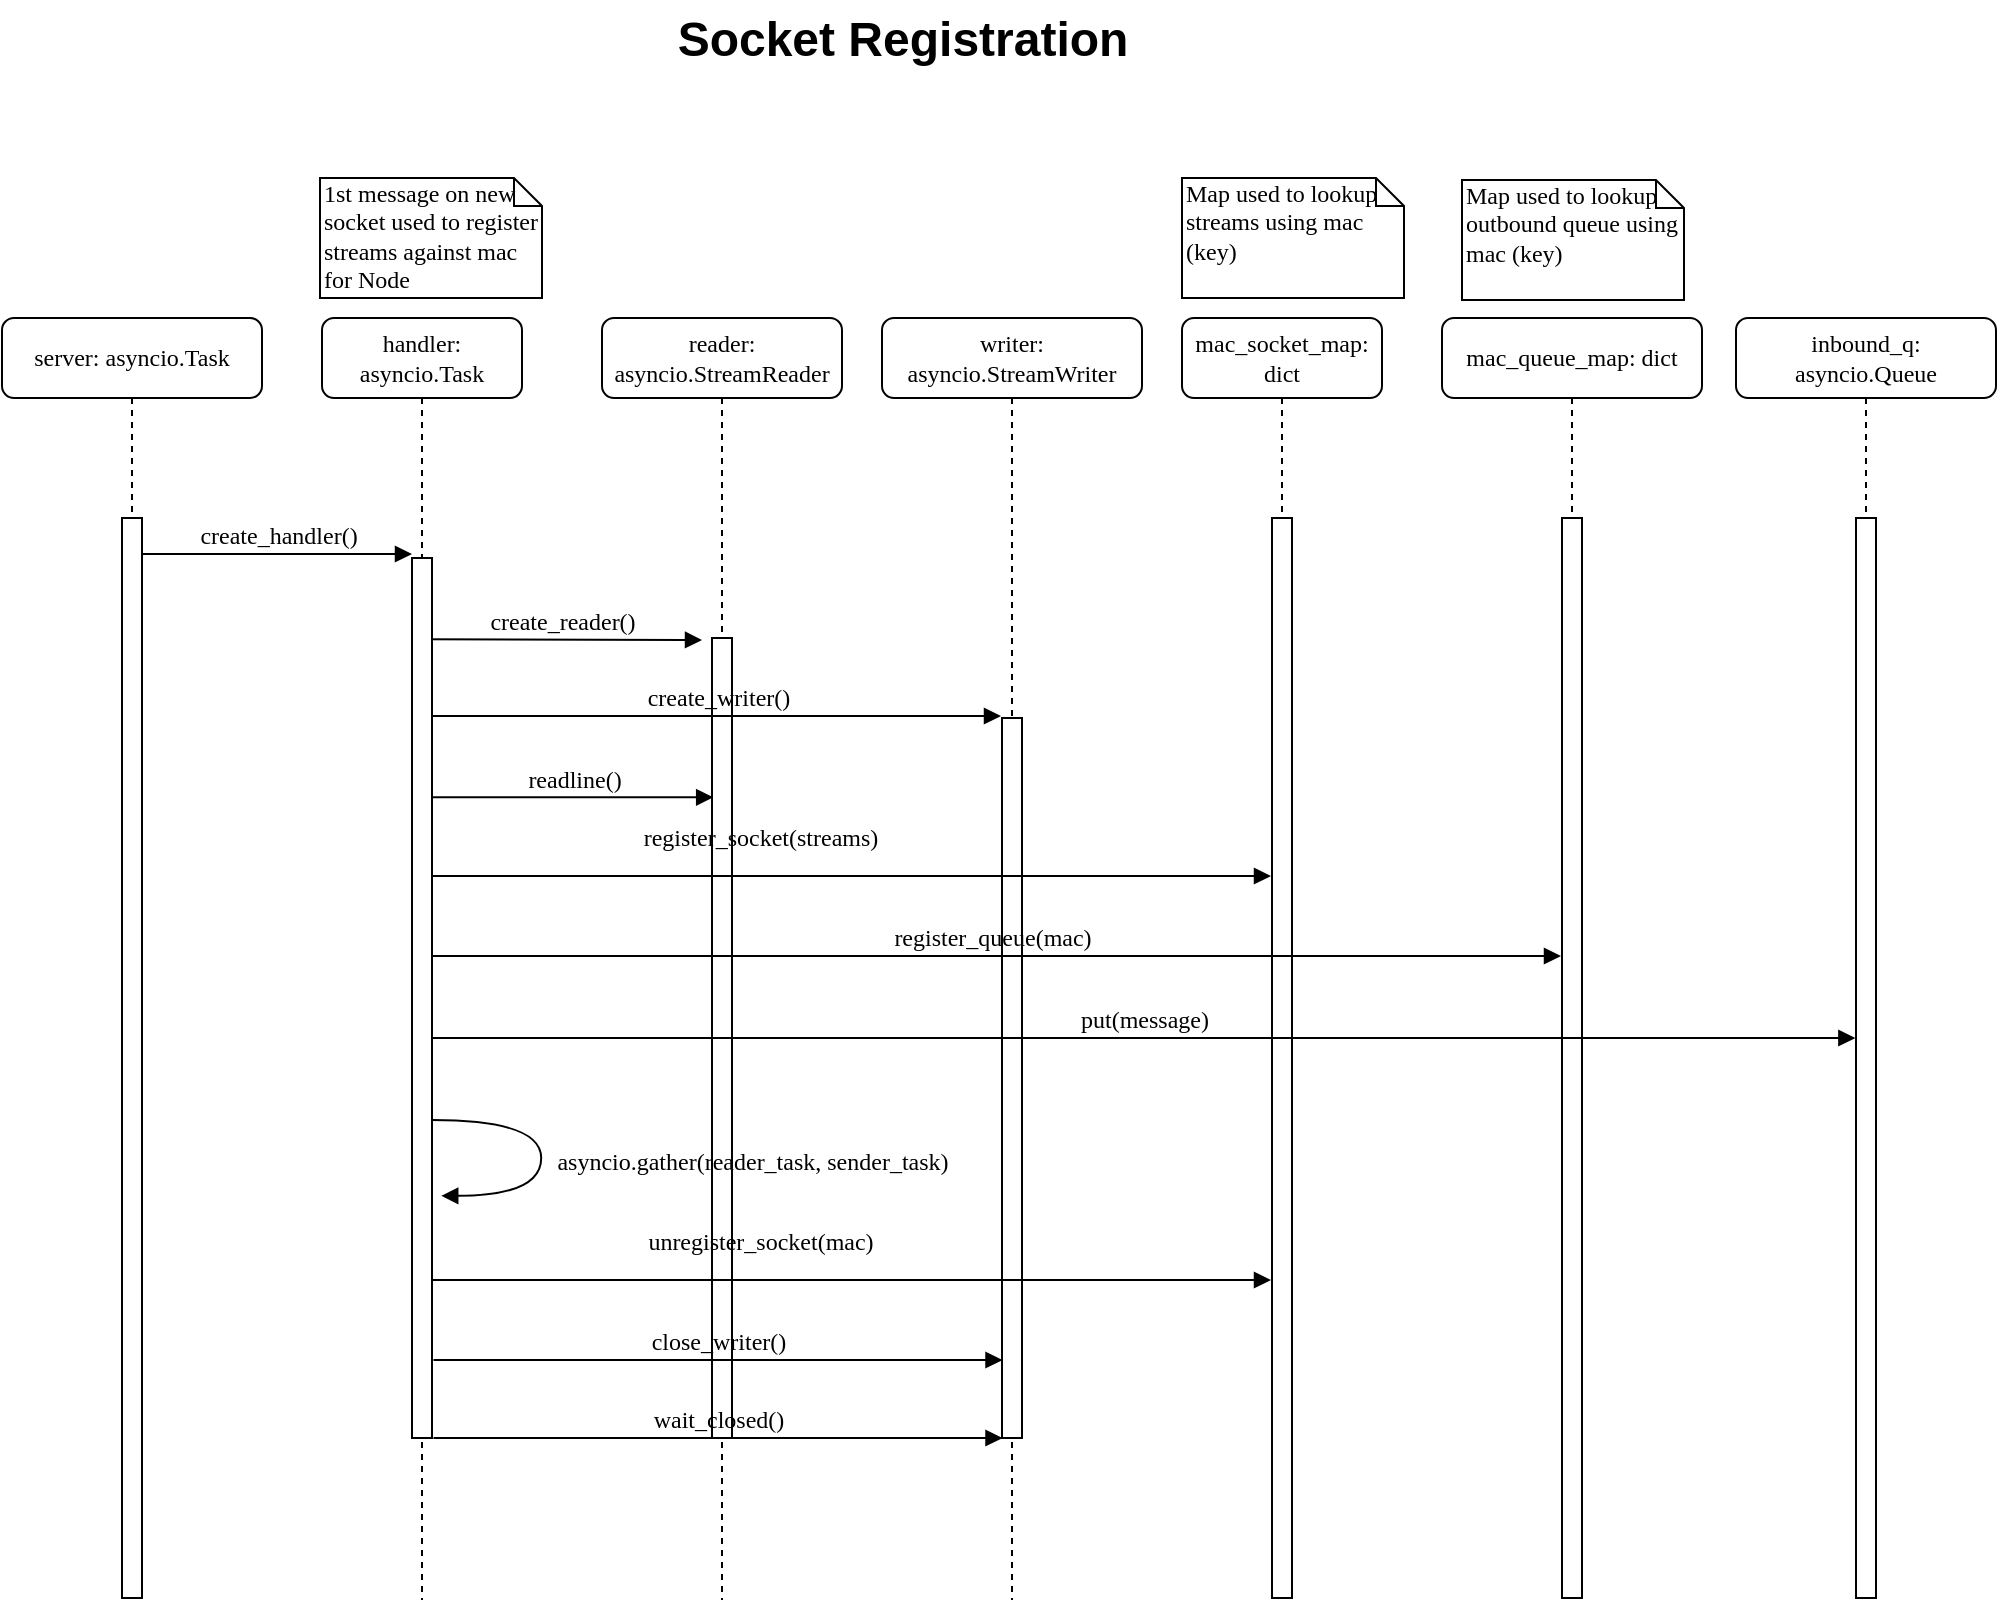 <mxfile version="27.0.9">
  <diagram name="Page-1" id="13e1069c-82ec-6db2-03f1-153e76fe0fe0">
    <mxGraphModel dx="1377" dy="833" grid="1" gridSize="10" guides="1" tooltips="1" connect="1" arrows="1" fold="1" page="1" pageScale="1" pageWidth="1169" pageHeight="827" background="none" math="0" shadow="0">
      <root>
        <mxCell id="0" />
        <mxCell id="1" parent="0" />
        <mxCell id="7baba1c4bc27f4b0-4" value="writer: asyncio.StreamWriter" style="shape=umlLifeline;perimeter=lifelinePerimeter;whiteSpace=wrap;html=1;container=1;collapsible=0;recursiveResize=0;outlineConnect=0;rounded=1;shadow=0;comic=0;labelBackgroundColor=none;strokeWidth=1;fontFamily=Verdana;fontSize=12;align=center;" parent="1" vertex="1">
          <mxGeometry x="530" y="159" width="130" height="641" as="geometry" />
        </mxCell>
        <mxCell id="7baba1c4bc27f4b0-16" value="" style="html=1;points=[];perimeter=orthogonalPerimeter;rounded=0;shadow=0;comic=0;labelBackgroundColor=none;strokeWidth=1;fontFamily=Verdana;fontSize=12;align=center;" parent="7baba1c4bc27f4b0-4" vertex="1">
          <mxGeometry x="60" y="200" width="10" height="360" as="geometry" />
        </mxCell>
        <mxCell id="7baba1c4bc27f4b0-3" value="reader: asyncio.StreamReader" style="shape=umlLifeline;perimeter=lifelinePerimeter;whiteSpace=wrap;html=1;container=1;collapsible=0;recursiveResize=0;outlineConnect=0;rounded=1;shadow=0;comic=0;labelBackgroundColor=none;strokeWidth=1;fontFamily=Verdana;fontSize=12;align=center;" parent="1" vertex="1">
          <mxGeometry x="390" y="159" width="120" height="641" as="geometry" />
        </mxCell>
        <mxCell id="7baba1c4bc27f4b0-13" value="" style="html=1;points=[];perimeter=orthogonalPerimeter;rounded=0;shadow=0;comic=0;labelBackgroundColor=none;strokeWidth=1;fontFamily=Verdana;fontSize=12;align=center;" parent="7baba1c4bc27f4b0-3" vertex="1">
          <mxGeometry x="55" y="160" width="10" height="400" as="geometry" />
        </mxCell>
        <mxCell id="7baba1c4bc27f4b0-14" value="register_socket(streams)" style="html=1;verticalAlign=bottom;endArrow=block;labelBackgroundColor=none;fontFamily=Verdana;fontSize=12;edgeStyle=elbowEdgeStyle;elbow=vertical;" parent="7baba1c4bc27f4b0-3" edge="1">
          <mxGeometry x="-0.209" y="10" relative="1" as="geometry">
            <mxPoint x="-90" y="279" as="sourcePoint" />
            <mxPoint x="334.5" y="279" as="targetPoint" />
            <mxPoint x="1" as="offset" />
          </mxGeometry>
        </mxCell>
        <mxCell id="ntYRny7MCvn9V5MGKuci-2" value="unregister_socket(mac)" style="html=1;verticalAlign=bottom;endArrow=block;labelBackgroundColor=none;fontFamily=Verdana;fontSize=12;edgeStyle=elbowEdgeStyle;elbow=vertical;" parent="7baba1c4bc27f4b0-3" edge="1">
          <mxGeometry x="-0.209" y="10" relative="1" as="geometry">
            <mxPoint x="-90" y="481" as="sourcePoint" />
            <mxPoint x="334.5" y="481" as="targetPoint" />
            <mxPoint x="1" as="offset" />
          </mxGeometry>
        </mxCell>
        <mxCell id="ntYRny7MCvn9V5MGKuci-3" value="close_writer()" style="html=1;verticalAlign=bottom;endArrow=block;labelBackgroundColor=none;fontFamily=Verdana;fontSize=12;edgeStyle=elbowEdgeStyle;elbow=vertical;exitX=0.5;exitY=0.211;exitDx=0;exitDy=0;exitPerimeter=0;" parent="7baba1c4bc27f4b0-3" edge="1">
          <mxGeometry relative="1" as="geometry">
            <mxPoint x="-84.25" y="521" as="sourcePoint" />
            <mxPoint x="200.25" y="521.345" as="targetPoint" />
          </mxGeometry>
        </mxCell>
        <mxCell id="7baba1c4bc27f4b0-5" value="mac_socket_map: dict" style="shape=umlLifeline;perimeter=lifelinePerimeter;whiteSpace=wrap;html=1;container=1;collapsible=0;recursiveResize=0;outlineConnect=0;rounded=1;shadow=0;comic=0;labelBackgroundColor=none;strokeWidth=1;fontFamily=Verdana;fontSize=12;align=center;" parent="1" vertex="1">
          <mxGeometry x="680" y="159" width="100" height="640" as="geometry" />
        </mxCell>
        <mxCell id="7baba1c4bc27f4b0-19" value="" style="html=1;points=[];perimeter=orthogonalPerimeter;rounded=0;shadow=0;comic=0;labelBackgroundColor=none;strokeWidth=1;fontFamily=Verdana;fontSize=12;align=center;" parent="7baba1c4bc27f4b0-5" vertex="1">
          <mxGeometry x="45" y="100" width="10" height="540" as="geometry" />
        </mxCell>
        <mxCell id="7baba1c4bc27f4b0-6" value="mac_queue_map: dict" style="shape=umlLifeline;perimeter=lifelinePerimeter;whiteSpace=wrap;html=1;container=1;collapsible=0;recursiveResize=0;outlineConnect=0;rounded=1;shadow=0;comic=0;labelBackgroundColor=none;strokeWidth=1;fontFamily=Verdana;fontSize=12;align=center;" parent="1" vertex="1">
          <mxGeometry x="810" y="159" width="130" height="640" as="geometry" />
        </mxCell>
        <mxCell id="7baba1c4bc27f4b0-28" value="" style="html=1;points=[];perimeter=orthogonalPerimeter;rounded=0;shadow=0;comic=0;labelBackgroundColor=none;strokeWidth=1;fontFamily=Verdana;fontSize=12;align=center;" parent="7baba1c4bc27f4b0-6" vertex="1">
          <mxGeometry x="60" y="100" width="10" height="540" as="geometry" />
        </mxCell>
        <mxCell id="7baba1c4bc27f4b0-20" value="register_queue(mac)" style="html=1;verticalAlign=bottom;endArrow=block;labelBackgroundColor=none;fontFamily=Verdana;fontSize=12;edgeStyle=elbowEdgeStyle;elbow=vertical;" parent="1" edge="1">
          <mxGeometry relative="1" as="geometry">
            <mxPoint x="299.81" y="478" as="sourcePoint" />
            <mxPoint x="869.5" y="478" as="targetPoint" />
          </mxGeometry>
        </mxCell>
        <mxCell id="7baba1c4bc27f4b0-8" value="server: asyncio.Task" style="shape=umlLifeline;perimeter=lifelinePerimeter;whiteSpace=wrap;html=1;container=1;collapsible=0;recursiveResize=0;outlineConnect=0;rounded=1;shadow=0;comic=0;labelBackgroundColor=none;strokeWidth=1;fontFamily=Verdana;fontSize=12;align=center;" parent="1" vertex="1">
          <mxGeometry x="90" y="159" width="130" height="640" as="geometry" />
        </mxCell>
        <mxCell id="7baba1c4bc27f4b0-9" value="" style="html=1;points=[];perimeter=orthogonalPerimeter;rounded=0;shadow=0;comic=0;labelBackgroundColor=none;strokeWidth=1;fontFamily=Verdana;fontSize=12;align=center;" parent="7baba1c4bc27f4b0-8" vertex="1">
          <mxGeometry x="60" y="100" width="10" height="540" as="geometry" />
        </mxCell>
        <mxCell id="7baba1c4bc27f4b0-11" value="create_handler()" style="html=1;verticalAlign=bottom;endArrow=block;entryX=0;entryY=0;labelBackgroundColor=none;fontFamily=Verdana;fontSize=12;edgeStyle=elbowEdgeStyle;elbow=vertical;" parent="1" edge="1">
          <mxGeometry relative="1" as="geometry">
            <mxPoint x="160" y="277" as="sourcePoint" />
            <mxPoint x="295.0" y="277.0" as="targetPoint" />
          </mxGeometry>
        </mxCell>
        <mxCell id="7baba1c4bc27f4b0-41" value="1st message on new socket used to register streams against mac for Node" style="shape=note;whiteSpace=wrap;html=1;size=14;verticalAlign=top;align=left;spacingTop=-6;rounded=0;shadow=0;comic=0;labelBackgroundColor=none;strokeWidth=1;fontFamily=Verdana;fontSize=12" parent="1" vertex="1">
          <mxGeometry x="249" y="89" width="111" height="60" as="geometry" />
        </mxCell>
        <mxCell id="KM6-z8VT7eYoRs8P3cIo-3" value="create_writer()" style="html=1;verticalAlign=bottom;endArrow=block;labelBackgroundColor=none;fontFamily=Verdana;fontSize=12;edgeStyle=elbowEdgeStyle;elbow=vertical;exitX=0.5;exitY=0.211;exitDx=0;exitDy=0;exitPerimeter=0;" parent="1" edge="1">
          <mxGeometry relative="1" as="geometry">
            <mxPoint x="305" y="358" as="sourcePoint" />
            <mxPoint x="589.5" y="358.345" as="targetPoint" />
          </mxGeometry>
        </mxCell>
        <mxCell id="7baba1c4bc27f4b0-17" value="readline()" style="html=1;verticalAlign=bottom;endArrow=block;labelBackgroundColor=none;fontFamily=Verdana;fontSize=12;edgeStyle=elbowEdgeStyle;elbow=vertical;entryX=0.059;entryY=0.325;entryDx=0;entryDy=0;entryPerimeter=0;" parent="1" edge="1">
          <mxGeometry relative="1" as="geometry">
            <mxPoint x="305" y="398.66" as="sourcePoint" />
            <Array as="points">
              <mxPoint x="310" y="398.66" />
            </Array>
            <mxPoint x="445.59" y="398.75" as="targetPoint" />
          </mxGeometry>
        </mxCell>
        <mxCell id="7baba1c4bc27f4b0-2" value="&lt;div&gt;&lt;div&gt;handler: asyncio.Task&lt;/div&gt;&lt;/div&gt;" style="shape=umlLifeline;perimeter=lifelinePerimeter;whiteSpace=wrap;html=1;container=1;collapsible=0;recursiveResize=0;outlineConnect=0;rounded=1;shadow=0;comic=0;labelBackgroundColor=none;strokeWidth=1;fontFamily=Verdana;fontSize=12;align=center;" parent="1" vertex="1">
          <mxGeometry x="250" y="159" width="100" height="641" as="geometry" />
        </mxCell>
        <mxCell id="KM6-z8VT7eYoRs8P3cIo-2" value="create_reader()" style="html=1;verticalAlign=bottom;endArrow=block;labelBackgroundColor=none;fontFamily=Verdana;fontSize=12;edgeStyle=elbowEdgeStyle;elbow=vertical;exitX=0.5;exitY=0.211;exitDx=0;exitDy=0;exitPerimeter=0;" parent="7baba1c4bc27f4b0-2" edge="1">
          <mxGeometry relative="1" as="geometry">
            <mxPoint x="50.0" y="160.64" as="sourcePoint" />
            <mxPoint x="190" y="161" as="targetPoint" />
          </mxGeometry>
        </mxCell>
        <mxCell id="7baba1c4bc27f4b0-10" value="" style="html=1;points=[];perimeter=orthogonalPerimeter;rounded=0;shadow=0;comic=0;labelBackgroundColor=none;strokeWidth=1;fontFamily=Verdana;fontSize=12;align=center;" parent="7baba1c4bc27f4b0-2" vertex="1">
          <mxGeometry x="45" y="120" width="10" height="440" as="geometry" />
        </mxCell>
        <mxCell id="KM6-z8VT7eYoRs8P3cIo-11" value="put(message)" style="html=1;verticalAlign=bottom;endArrow=block;labelBackgroundColor=none;fontFamily=Verdana;fontSize=12;edgeStyle=elbowEdgeStyle;elbow=vertical;" parent="7baba1c4bc27f4b0-2" edge="1">
          <mxGeometry relative="1" as="geometry">
            <mxPoint x="55.0" y="360" as="sourcePoint" />
            <mxPoint x="766.69" y="359.966" as="targetPoint" />
          </mxGeometry>
        </mxCell>
        <mxCell id="ntYRny7MCvn9V5MGKuci-1" value="asyncio.gather(reader_task, sender_task)" style="html=1;verticalAlign=bottom;endArrow=block;labelBackgroundColor=none;fontFamily=Verdana;fontSize=12;elbow=vertical;edgeStyle=orthogonalEdgeStyle;curved=1;entryX=1;entryY=0.286;entryPerimeter=0;exitX=1.038;exitY=0.345;exitPerimeter=0;" parent="7baba1c4bc27f4b0-2" edge="1">
          <mxGeometry x="0.188" y="105" relative="1" as="geometry">
            <mxPoint x="55" y="401" as="sourcePoint" />
            <mxPoint x="59.62" y="438.92" as="targetPoint" />
            <Array as="points">
              <mxPoint x="109.62" y="400.9" />
              <mxPoint x="109.62" y="438.9" />
            </Array>
            <mxPoint as="offset" />
          </mxGeometry>
        </mxCell>
        <mxCell id="KM6-z8VT7eYoRs8P3cIo-6" value="Socket Registration" style="text;strokeColor=none;fillColor=none;html=1;fontSize=24;fontStyle=1;verticalAlign=middle;align=center;" parent="1" vertex="1">
          <mxGeometry x="490" width="100" height="40" as="geometry" />
        </mxCell>
        <mxCell id="KM6-z8VT7eYoRs8P3cIo-8" value="Map used to lookup streams using mac (key)" style="shape=note;whiteSpace=wrap;html=1;size=14;verticalAlign=top;align=left;spacingTop=-6;rounded=0;shadow=0;comic=0;labelBackgroundColor=none;strokeWidth=1;fontFamily=Verdana;fontSize=12" parent="1" vertex="1">
          <mxGeometry x="680" y="89" width="111" height="60" as="geometry" />
        </mxCell>
        <mxCell id="KM6-z8VT7eYoRs8P3cIo-9" value="inbound_q: asyncio.Queue" style="shape=umlLifeline;perimeter=lifelinePerimeter;whiteSpace=wrap;html=1;container=1;collapsible=0;recursiveResize=0;outlineConnect=0;rounded=1;shadow=0;comic=0;labelBackgroundColor=none;strokeWidth=1;fontFamily=Verdana;fontSize=12;align=center;" parent="1" vertex="1">
          <mxGeometry x="957" y="159" width="130" height="640" as="geometry" />
        </mxCell>
        <mxCell id="KM6-z8VT7eYoRs8P3cIo-10" value="" style="html=1;points=[];perimeter=orthogonalPerimeter;rounded=0;shadow=0;comic=0;labelBackgroundColor=none;strokeWidth=1;fontFamily=Verdana;fontSize=12;align=center;" parent="KM6-z8VT7eYoRs8P3cIo-9" vertex="1">
          <mxGeometry x="60" y="100" width="10" height="540" as="geometry" />
        </mxCell>
        <mxCell id="KM6-z8VT7eYoRs8P3cIo-12" value="Map used to lookup outbound queue using mac (key)" style="shape=note;whiteSpace=wrap;html=1;size=14;verticalAlign=top;align=left;spacingTop=-6;rounded=0;shadow=0;comic=0;labelBackgroundColor=none;strokeWidth=1;fontFamily=Verdana;fontSize=12;" parent="1" vertex="1">
          <mxGeometry x="820" y="90" width="111" height="60" as="geometry" />
        </mxCell>
        <mxCell id="ntYRny7MCvn9V5MGKuci-4" value="wait_closed()" style="html=1;verticalAlign=bottom;endArrow=block;labelBackgroundColor=none;fontFamily=Verdana;fontSize=12;edgeStyle=elbowEdgeStyle;elbow=vertical;exitX=0.5;exitY=0.211;exitDx=0;exitDy=0;exitPerimeter=0;" parent="1" edge="1">
          <mxGeometry relative="1" as="geometry">
            <mxPoint x="305.75" y="719" as="sourcePoint" />
            <mxPoint x="590.25" y="719.345" as="targetPoint" />
          </mxGeometry>
        </mxCell>
      </root>
    </mxGraphModel>
  </diagram>
</mxfile>
